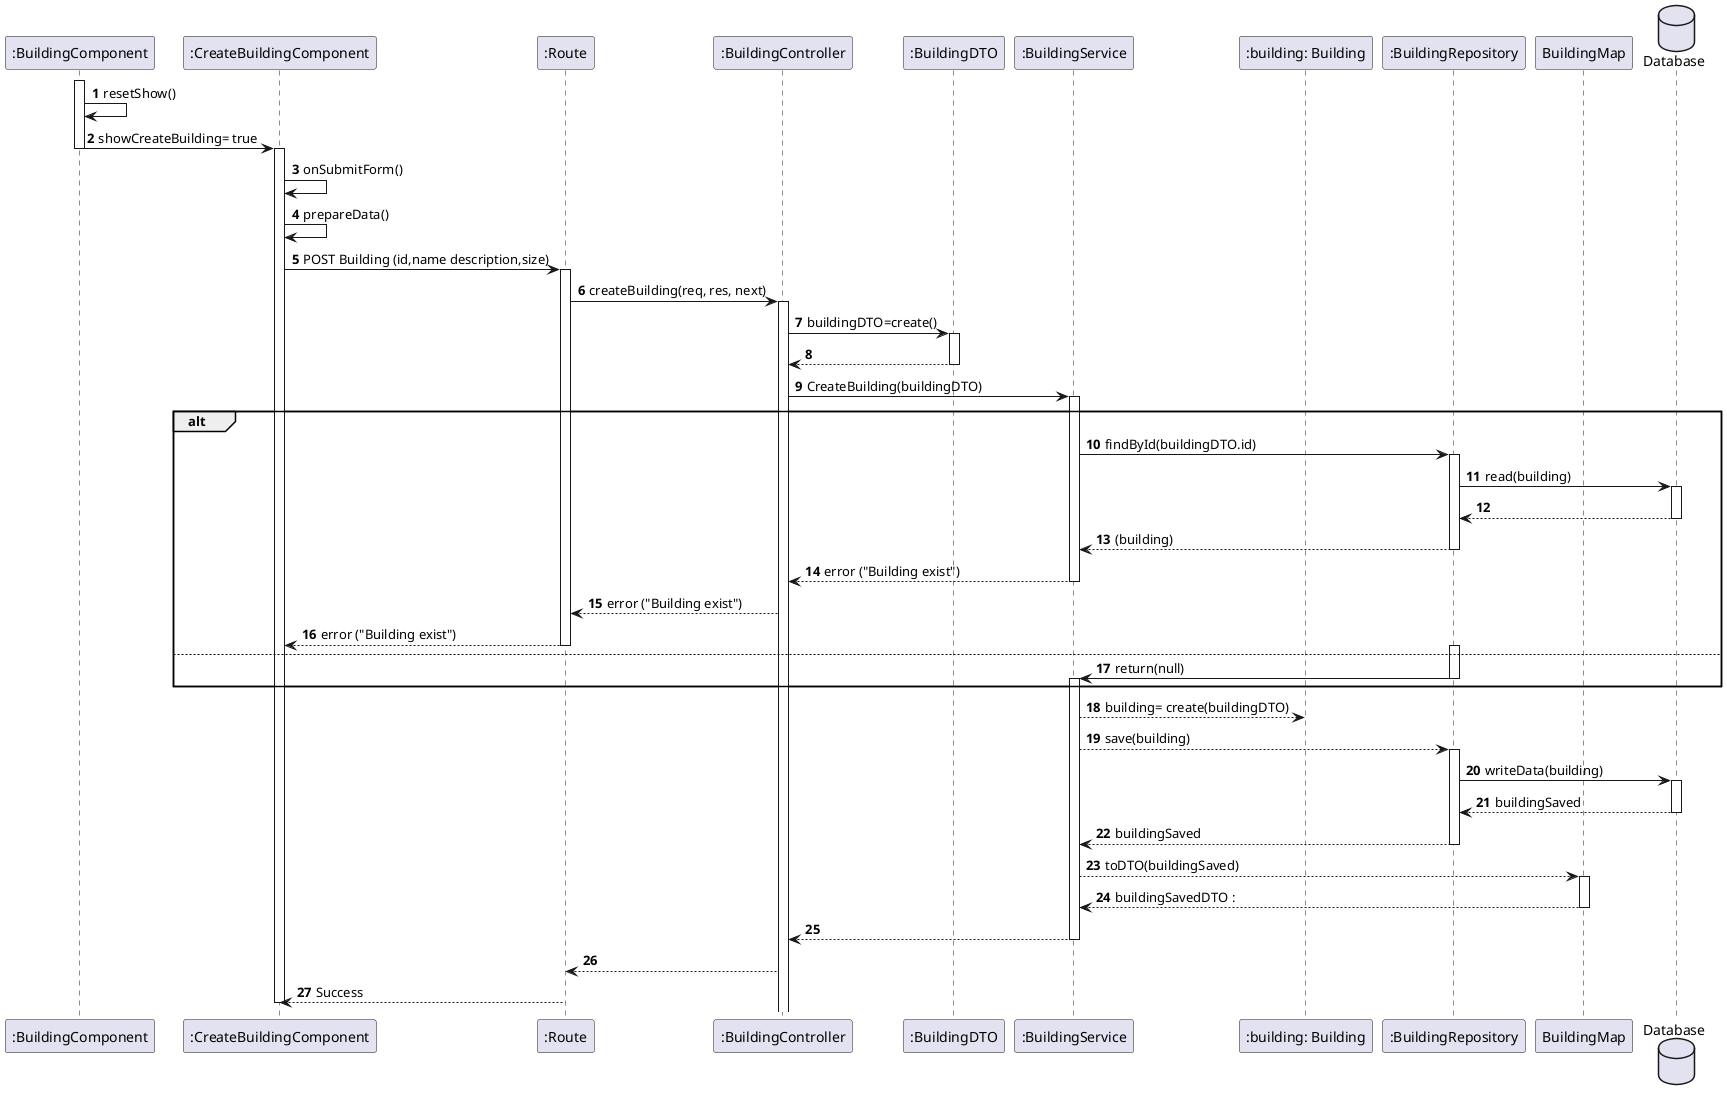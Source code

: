 @startuml
autonumber
participant ":BuildingComponent" as BC
participant ":CreateBuildingComponent" as CreateBuilding
participant ":Route" as BLDG
participant ":BuildingController" as CTRL
participant ":BuildingDTO" as DTO
participant ":BuildingService" as SERV
participant ":building: Building" as BUILDING
participant ":BuildingRepository" as REPO
participant "BuildingMap" as DTOMAP

database Database

activate BC
BC -> BC : resetShow()

BC -> CreateBuilding : showCreateBuilding= true
deactivate BC

activate CreateBuilding
CreateBuilding -> CreateBuilding:  onSubmitForm()
CreateBuilding -> CreateBuilding:  prepareData()

CreateBuilding -> BLDG : POST Building (id,name description,size)
activate BLDG

BLDG -> CTRL : createBuilding(req, res, next)
activate CTRL
CTRL -> DTO: buildingDTO=create()
activate DTO
return
deactivate DTO
CTRL -> SERV : CreateBuilding(buildingDTO)
activate SERV
alt
SERV -> REPO : findById(buildingDTO.id)
activate REPO
REPO -> Database: read(building)
activate Database
Database --> REPO
deactivate
return (building)


return  error ("Building exist")
CTRL --> BLDG : error ("Building exist")
return  error ("Building exist")
else

activate REPO
REPO -> SERV : return(null)
deactivate REPO
activate SERV
end alt


SERV --> BUILDING : building= create(buildingDTO)
SERV --> REPO :save(building)
activate REPO

REPO -> Database: writeData(building)
activate Database

return buildingSaved
return buildingSaved
deactivate REPO

SERV -->  DTOMAP : toDTO(buildingSaved)
activate DTOMAP

return buildingSavedDTO :
deactivate DTOMAP
SERV --> CTRL :
deactivate SERV
CTRL --> BLDG :
BLDG --> CreateBuilding : Success
deactivate CreateBuilding

@enduml
